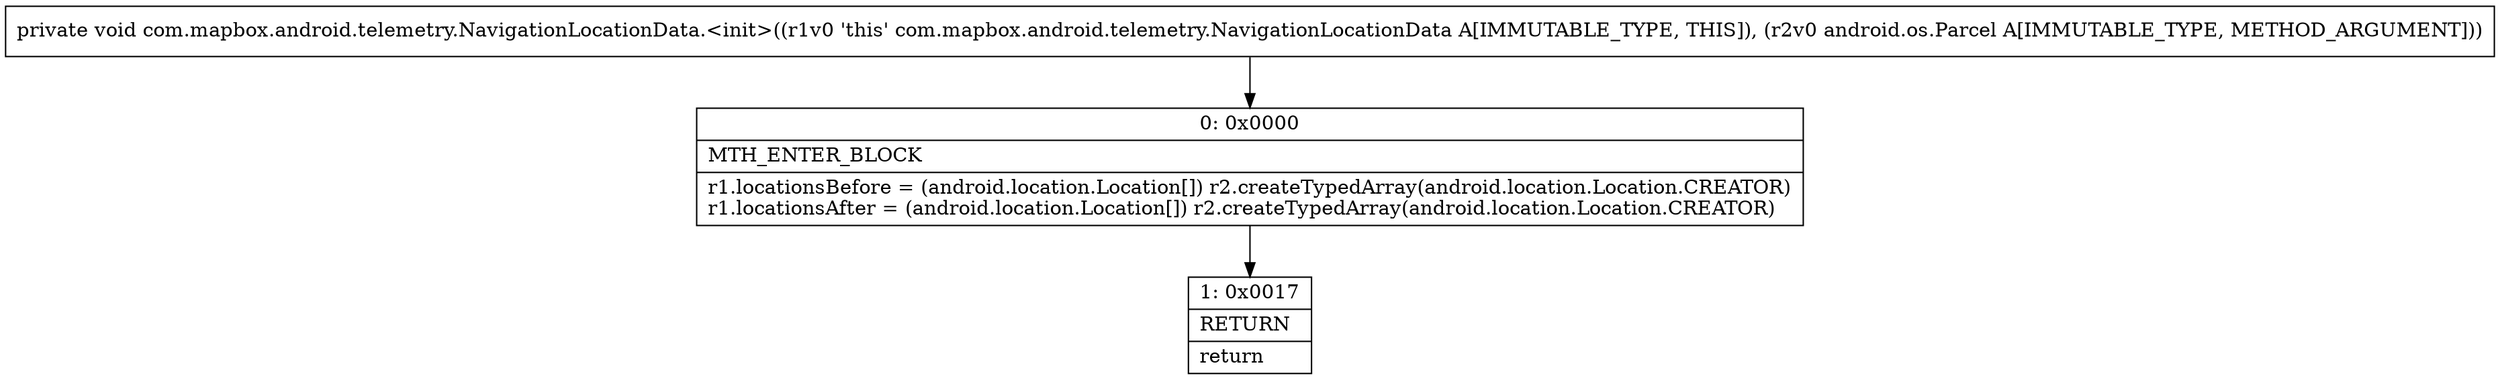 digraph "CFG forcom.mapbox.android.telemetry.NavigationLocationData.\<init\>(Landroid\/os\/Parcel;)V" {
Node_0 [shape=record,label="{0\:\ 0x0000|MTH_ENTER_BLOCK\l|r1.locationsBefore = (android.location.Location[]) r2.createTypedArray(android.location.Location.CREATOR)\lr1.locationsAfter = (android.location.Location[]) r2.createTypedArray(android.location.Location.CREATOR)\l}"];
Node_1 [shape=record,label="{1\:\ 0x0017|RETURN\l|return\l}"];
MethodNode[shape=record,label="{private void com.mapbox.android.telemetry.NavigationLocationData.\<init\>((r1v0 'this' com.mapbox.android.telemetry.NavigationLocationData A[IMMUTABLE_TYPE, THIS]), (r2v0 android.os.Parcel A[IMMUTABLE_TYPE, METHOD_ARGUMENT])) }"];
MethodNode -> Node_0;
Node_0 -> Node_1;
}

